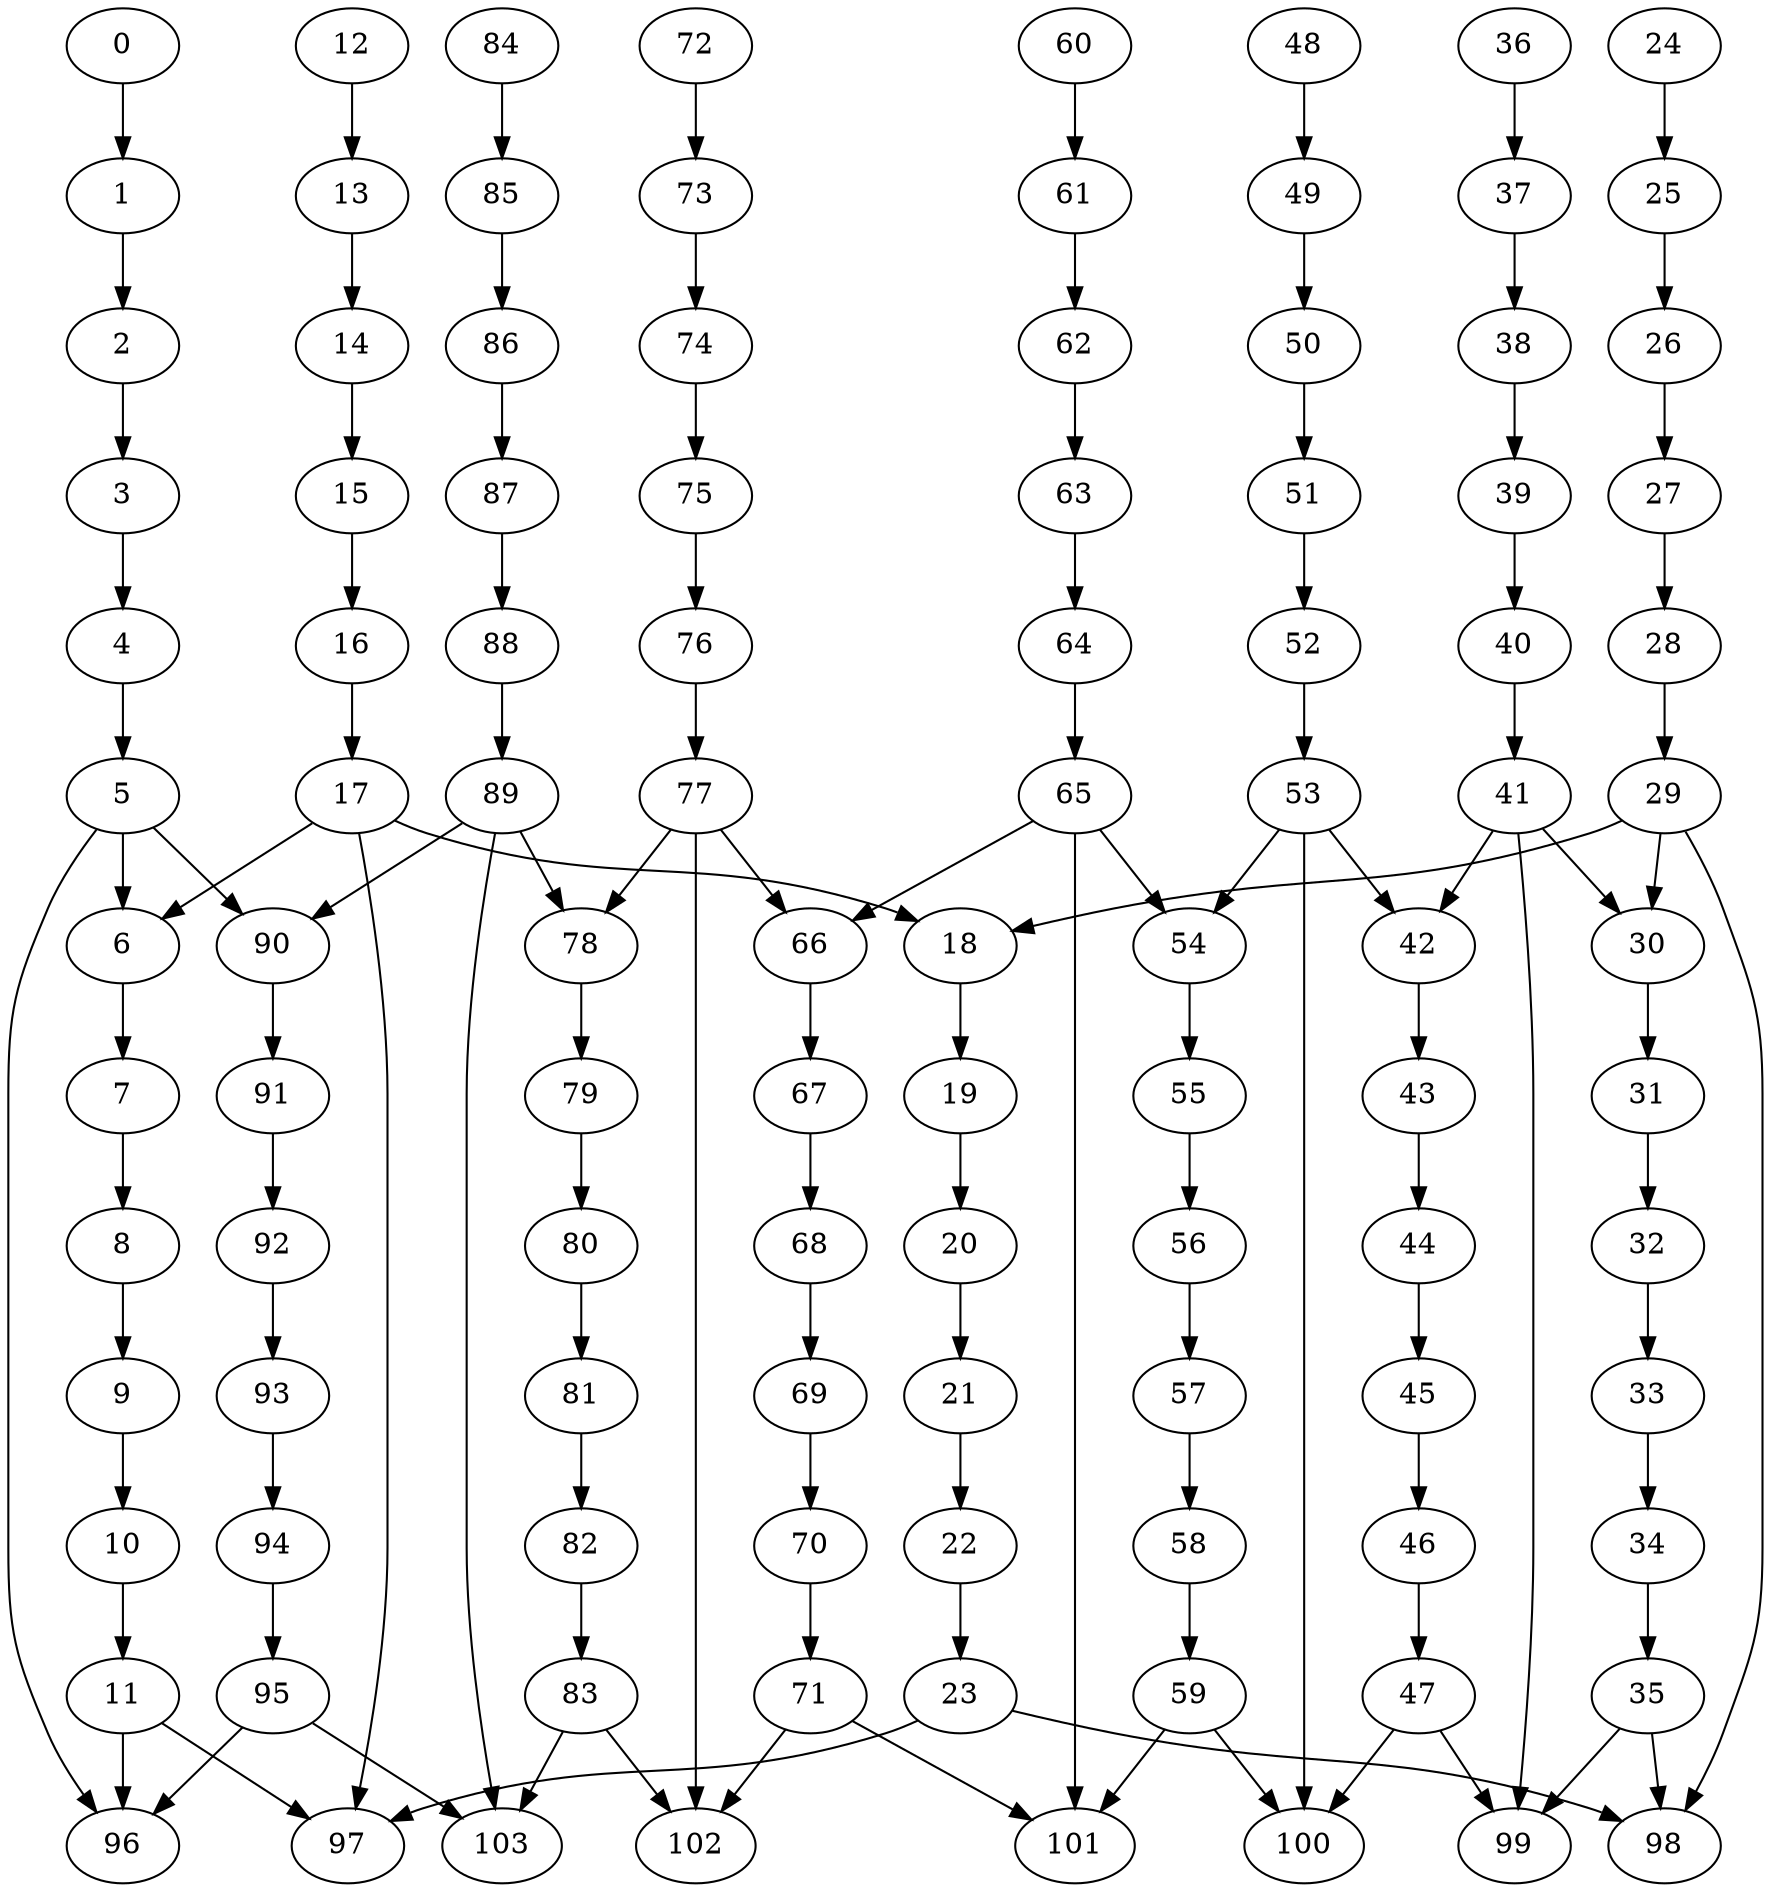 digraph G {
0 [count=0, tid=1];
1 [count=1, tid=1];
2 [count=2, tid=1];
3 [count=3, tid=1];
4 [count=4, tid=1];
5 [count=5, tid=1];

6 [count=0, tid=2];
7 [count=1, tid=2];
8 [count=2, tid=2];
9 [count=3, tid=2];
10 [count=4, tid=2];
11 [count=5, tid=2];

12 [count=0, tid=3];
13 [count=1, tid=3];
14 [count=2, tid=3];
15 [count=3, tid=3];
16 [count=4, tid=3];
17 [count=5, tid=3];

18 [count=0, tid=4];
19 [count=1, tid=4];
20 [count=2, tid=4];
21 [count=3, tid=4];
22 [count=4, tid=4];
23 [count=5, tid=4];

24 [count=0, tid=5];
25 [count=1, tid=5];
26 [count=2, tid=5];
27 [count=3, tid=5];
28 [count=4, tid=5];
29 [count=5, tid=5];

30 [count=0, tid=6];
31 [count=1, tid=6];
32 [count=2, tid=6];
33 [count=3, tid=6];
34 [count=4, tid=6];
35 [count=5, tid=6];


36 [count=0, tid=7];
37 [count=1, tid=7];
38 [count=2, tid=7];
39 [count=3, tid=7];
40 [count=4, tid=7];
41 [count=5, tid=7];

42 [count=0, tid=8];
43 [count=1, tid=8];
44 [count=2, tid=8];
45 [count=3, tid=8];
46 [count=4, tid=8];
47 [count=5, tid=8];

48 [count=0, tid=9];
49 [count=1, tid=9];
50 [count=2, tid=9];
51 [count=3, tid=9];
52 [count=4, tid=9];
53 [count=5, tid=9];

54 [count=0, tid=10];
55 [count=1, tid=10];
56 [count=2, tid=10];
57 [count=3, tid=10];
58 [count=4, tid=10];
59 [count=5, tid=10];

60 [count=0, tid=11];
61 [count=1, tid=11];
62 [count=2, tid=11];
63 [count=3, tid=11];
64 [count=4, tid=11];
65 [count=5, tid=11];

66 [count=0, tid=12];
67 [count=1, tid=12];
68 [count=2, tid=12];
69 [count=3, tid=12];
70 [count=4, tid=12];
71 [count=5, tid=12];

72 [count=0, tid=13];
73 [count=1, tid=13];
74 [count=2, tid=13];
75 [count=3, tid=13];
76 [count=4, tid=13];
77 [count=5, tid=13];

78 [count=0, tid=14];
79 [count=1, tid=14];
80 [count=2, tid=14];
81 [count=3, tid=14];
82 [count=4, tid=14];
83 [count=5, tid=14];

84 [count=0, tid=15];
85 [count=1, tid=15];
86 [count=2, tid=15];
87 [count=3, tid=15];
88 [count=4, tid=15];
89 [count=5, tid=15];

90 [count=0, tid=16];
91 [count=1, tid=16];
92 [count=2, tid=16];
93 [count=3, tid=16];
94 [count=4, tid=16];
95 [count=5, tid=16];

96 [count=6, tid=1];
97 [count=6, tid=3];
98 [count=6, tid=5];
99 [count=6, tid=7];
100 [count=6, tid=9];
101 [count=6, tid=11];
102 [count=6, tid=13];
103 [count=6, tid=15];

0->1 ;
1->2 ;
2->3 ;
3->4 ;
4->5 ;

5-> 90;
5->6;

6->7 ;
7->8 ;
8->9 ;
9->10 ;
10->11 ;

12->13 ;
13->14 ;
14->15 ;
15->16 ;
16->17 ;

17->6 ;
17->18 ;

18->19 ;
19->20 ;
20->21 ;
21->22 ;
22->23 ;

24->25 ;
25->26 ;
26->27 ;
27->28 ;
28->29 ;

29->18 ;
29->30 ;

30->31;
31->32;
32->33;
33->34;
34->35;

36->37;
37->38;
38->39;
39->40;
40->41;

41->30;
41->42;

42->43;
43->44;
44->45;
45->46;
46->47;

48->49;
49->50;
50->51;
51->52;
52->53;

53->42;
53->54;

54->55;
55->56;
56->57;
57->58;
58->59;

60->61;
61->62;
62->63;
63->64;
64->65;

65->54;
65->66;

66->67;
67->68;
68->69;
69->70;
70->71;

72->73;
73->74;
74->75;
75->76;
76->77;

77->66;
77->78;

78->79;
79->80;
80->81;
81->82;
82->83;

84->85;
85->86;
86->87;
87->88;
88->89;

89->78;
89->90;

90->91;
91->92;
92->93;
93->94;
94->95;

5->96;
95->96;
11->96;

17->97;
11->97;
23->97;

29->98;
23->98;
35->98;

41->99;
35->99;
47->99;

53->100;
47->100;
59->100;

65->101;
59->101;
71->101;

77->102;
71->102;
83->102;

89->103;
83->103;
95->103;


}
